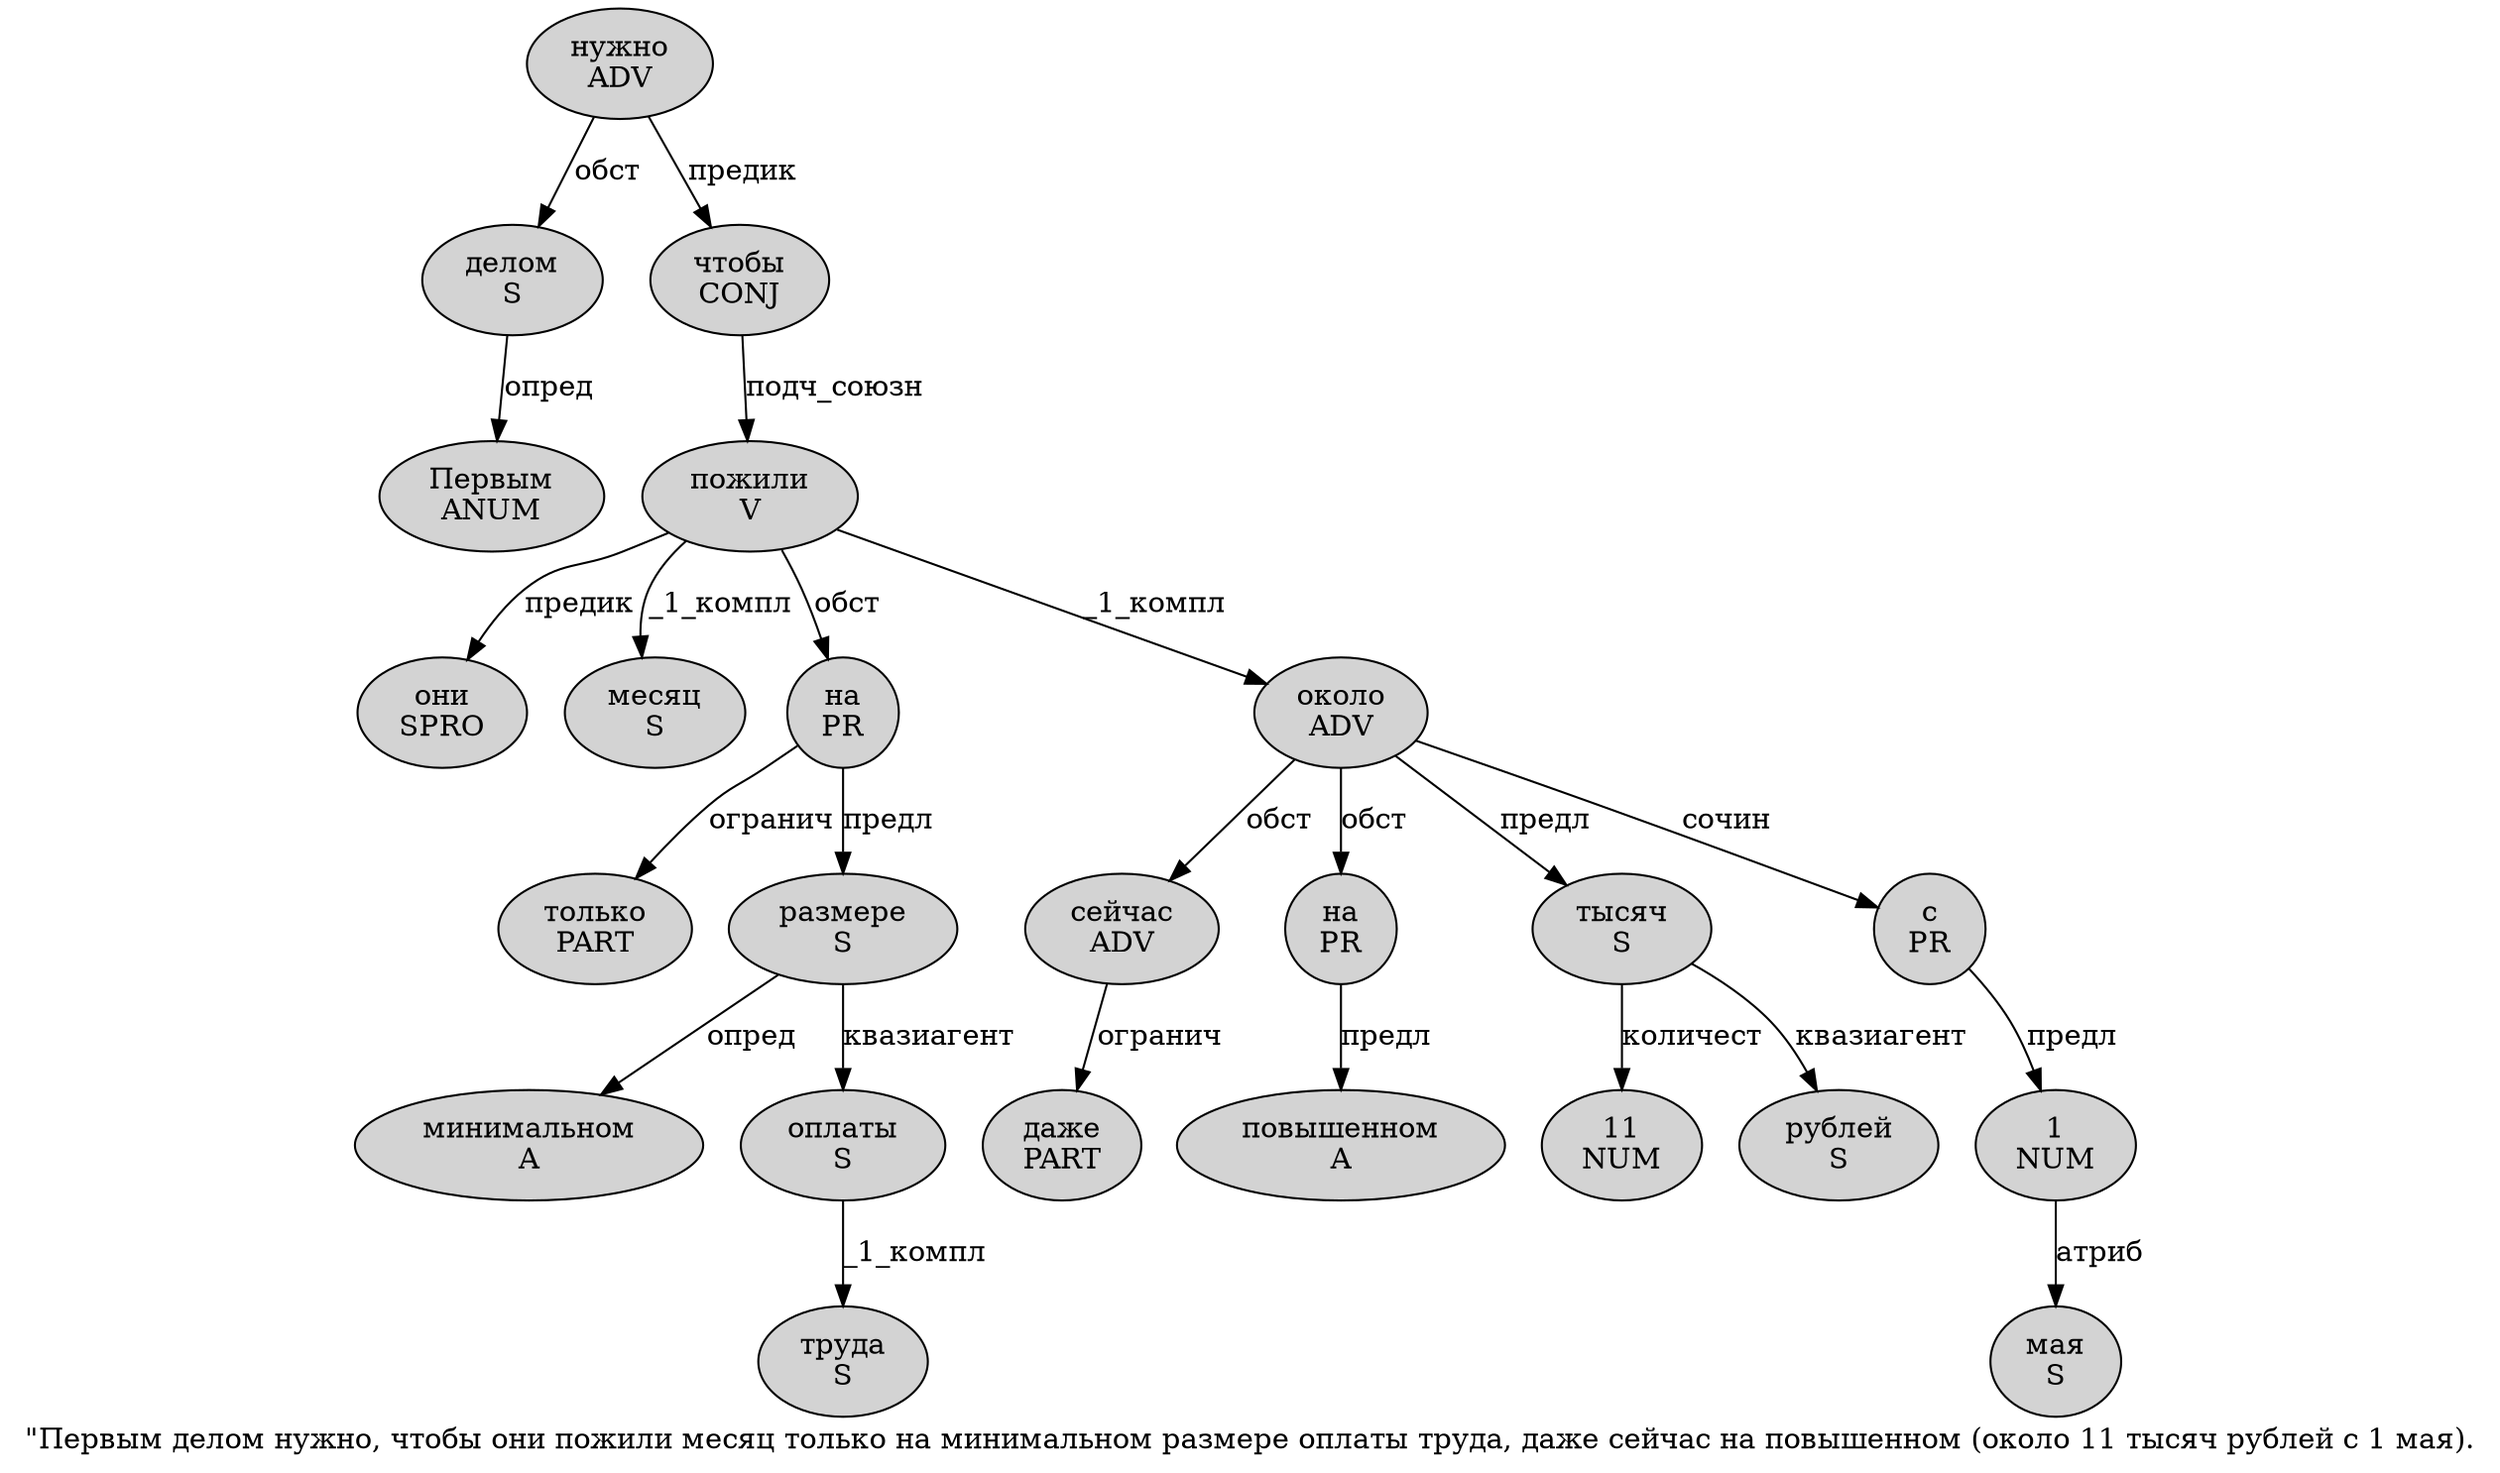 digraph SENTENCE_455 {
	graph [label="\"Первым делом нужно, чтобы они пожили месяц только на минимальном размере оплаты труда, даже сейчас на повышенном (около 11 тысяч рублей с 1 мая)."]
	node [style=filled]
		1 [label="Первым
ANUM" color="" fillcolor=lightgray penwidth=1 shape=ellipse]
		2 [label="делом
S" color="" fillcolor=lightgray penwidth=1 shape=ellipse]
		3 [label="нужно
ADV" color="" fillcolor=lightgray penwidth=1 shape=ellipse]
		5 [label="чтобы
CONJ" color="" fillcolor=lightgray penwidth=1 shape=ellipse]
		6 [label="они
SPRO" color="" fillcolor=lightgray penwidth=1 shape=ellipse]
		7 [label="пожили
V" color="" fillcolor=lightgray penwidth=1 shape=ellipse]
		8 [label="месяц
S" color="" fillcolor=lightgray penwidth=1 shape=ellipse]
		9 [label="только
PART" color="" fillcolor=lightgray penwidth=1 shape=ellipse]
		10 [label="на
PR" color="" fillcolor=lightgray penwidth=1 shape=ellipse]
		11 [label="минимальном
A" color="" fillcolor=lightgray penwidth=1 shape=ellipse]
		12 [label="размере
S" color="" fillcolor=lightgray penwidth=1 shape=ellipse]
		13 [label="оплаты
S" color="" fillcolor=lightgray penwidth=1 shape=ellipse]
		14 [label="труда
S" color="" fillcolor=lightgray penwidth=1 shape=ellipse]
		16 [label="даже
PART" color="" fillcolor=lightgray penwidth=1 shape=ellipse]
		17 [label="сейчас
ADV" color="" fillcolor=lightgray penwidth=1 shape=ellipse]
		18 [label="на
PR" color="" fillcolor=lightgray penwidth=1 shape=ellipse]
		19 [label="повышенном
A" color="" fillcolor=lightgray penwidth=1 shape=ellipse]
		21 [label="около
ADV" color="" fillcolor=lightgray penwidth=1 shape=ellipse]
		22 [label="11
NUM" color="" fillcolor=lightgray penwidth=1 shape=ellipse]
		23 [label="тысяч
S" color="" fillcolor=lightgray penwidth=1 shape=ellipse]
		24 [label="рублей
S" color="" fillcolor=lightgray penwidth=1 shape=ellipse]
		25 [label="с
PR" color="" fillcolor=lightgray penwidth=1 shape=ellipse]
		26 [label="1
NUM" color="" fillcolor=lightgray penwidth=1 shape=ellipse]
		27 [label="мая
S" color="" fillcolor=lightgray penwidth=1 shape=ellipse]
			25 -> 26 [label="предл"]
			12 -> 11 [label="опред"]
			12 -> 13 [label="квазиагент"]
			21 -> 17 [label="обст"]
			21 -> 18 [label="обст"]
			21 -> 23 [label="предл"]
			21 -> 25 [label="сочин"]
			18 -> 19 [label="предл"]
			5 -> 7 [label="подч_союзн"]
			7 -> 6 [label="предик"]
			7 -> 8 [label="_1_компл"]
			7 -> 10 [label="обст"]
			7 -> 21 [label="_1_компл"]
			3 -> 2 [label="обст"]
			3 -> 5 [label="предик"]
			23 -> 22 [label="количест"]
			23 -> 24 [label="квазиагент"]
			17 -> 16 [label="огранич"]
			2 -> 1 [label="опред"]
			10 -> 9 [label="огранич"]
			10 -> 12 [label="предл"]
			13 -> 14 [label="_1_компл"]
			26 -> 27 [label="атриб"]
}